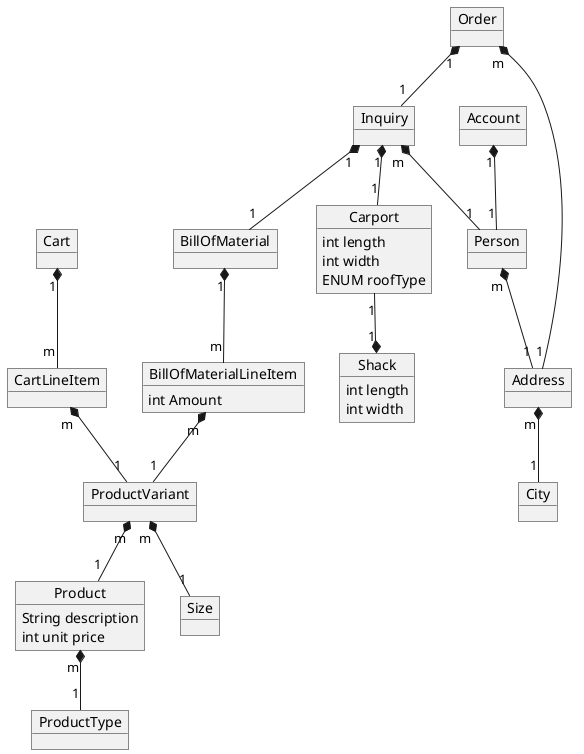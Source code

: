 @startuml
'https://plantuml.com/object-diagram

object Cart
object CartLineItem
object City
object Address
object Account
object Person
object Order
object Inquiry
object Carport
object Shack
object BillOfMaterial
object BillOfMaterialLineItem
object Product
object ProductVariant
object ProductType
object Size

Carport : int length
Carport : int width
Carport : ENUM roofType
Shack : int length
Shack : int width
BillOfMaterialLineItem : int Amount
Product : String description
Product : int unit price

ProductVariant "m"*--"1" Product
ProductVariant "m"*--"1" Size
Product "m"*--"1" ProductType

Account "1"*--"1" Person
Person "m"*--"1" Address
Address "m"*--"1" City

Inquiry "1" *-- "1" Carport
Inquiry "1" *-- "1" BillOfMaterial
Inquiry "m" *-- "1" Person
BillOfMaterial "1" *-- "m" BillOfMaterialLineItem
BillOfMaterialLineItem "m" *-- "1" ProductVariant
Carport "1" --* "1" Shack

Order "m" *-- "1" Address
Order "1" *-- "1" Inquiry

Cart "1" *-- "m" CartLineItem
CartLineItem "m" *-- "1" ProductVariant


@enduml
